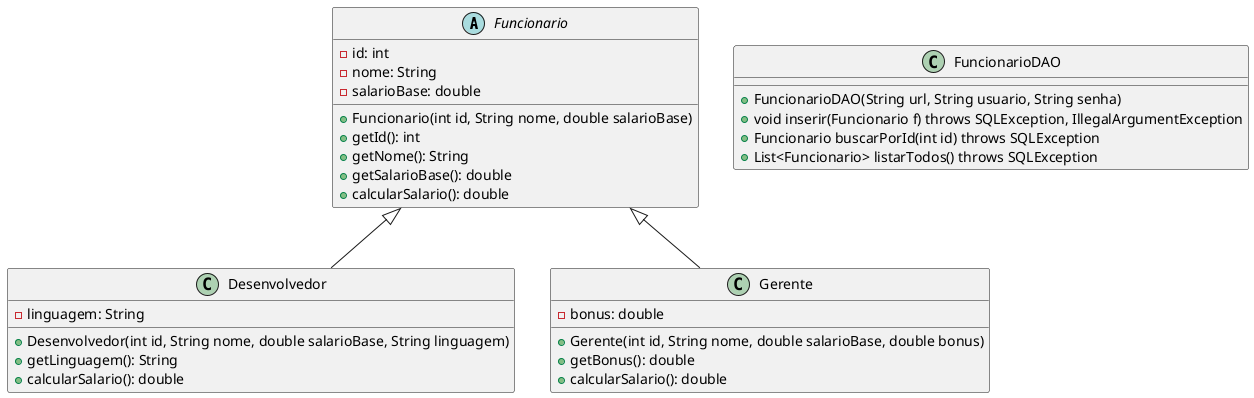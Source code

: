 @startuml uml

abstract class Funcionario {
  - id: int
  - nome: String
  - salarioBase: double
  + Funcionario(int id, String nome, double salarioBase)
  + getId(): int
  + getNome(): String
  + getSalarioBase(): double
  + calcularSalario(): double
}

class Desenvolvedor {
  - linguagem: String
  + Desenvolvedor(int id, String nome, double salarioBase, String linguagem)
  + getLinguagem(): String
  + calcularSalario(): double
}

class Gerente {
  - bonus: double
  + Gerente(int id, String nome, double salarioBase, double bonus)
  + getBonus(): double
  + calcularSalario(): double
}

class FuncionarioDAO {
  + FuncionarioDAO(String url, String usuario, String senha)
  + void inserir(Funcionario f) throws SQLException, IllegalArgumentException
  + Funcionario buscarPorId(int id) throws SQLException
  + List<Funcionario> listarTodos() throws SQLException
}

Funcionario <|-- Desenvolvedor
Funcionario <|-- Gerente

@enduml
